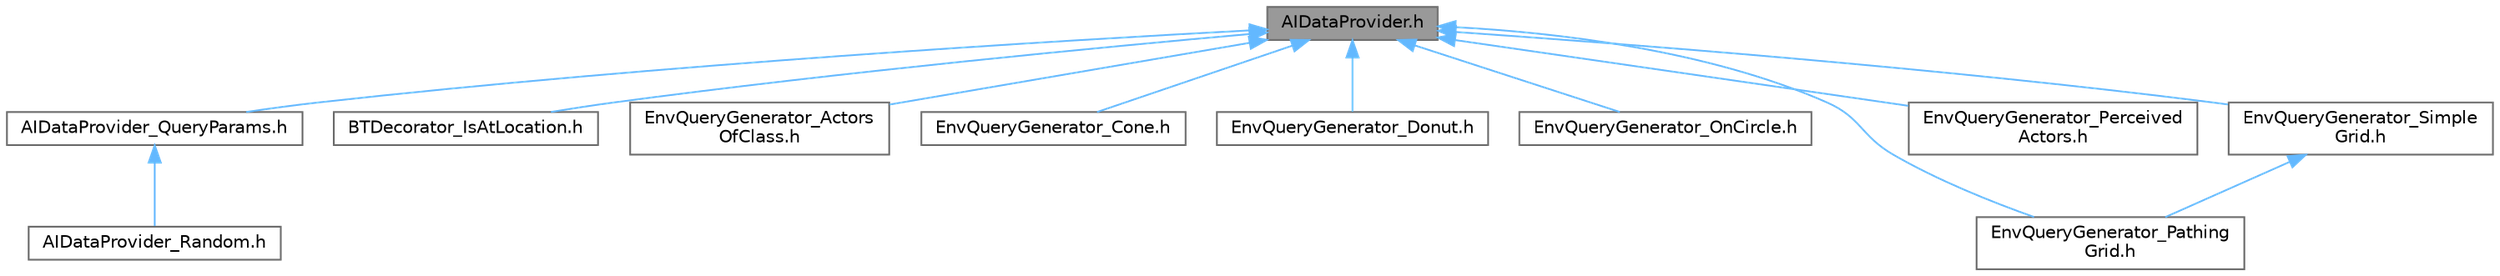 digraph "AIDataProvider.h"
{
 // INTERACTIVE_SVG=YES
 // LATEX_PDF_SIZE
  bgcolor="transparent";
  edge [fontname=Helvetica,fontsize=10,labelfontname=Helvetica,labelfontsize=10];
  node [fontname=Helvetica,fontsize=10,shape=box,height=0.2,width=0.4];
  Node1 [id="Node000001",label="AIDataProvider.h",height=0.2,width=0.4,color="gray40", fillcolor="grey60", style="filled", fontcolor="black",tooltip=" "];
  Node1 -> Node2 [id="edge1_Node000001_Node000002",dir="back",color="steelblue1",style="solid",tooltip=" "];
  Node2 [id="Node000002",label="AIDataProvider_QueryParams.h",height=0.2,width=0.4,color="grey40", fillcolor="white", style="filled",URL="$d3/dd9/AIDataProvider__QueryParams_8h.html",tooltip=" "];
  Node2 -> Node3 [id="edge2_Node000002_Node000003",dir="back",color="steelblue1",style="solid",tooltip=" "];
  Node3 [id="Node000003",label="AIDataProvider_Random.h",height=0.2,width=0.4,color="grey40", fillcolor="white", style="filled",URL="$de/d05/AIDataProvider__Random_8h.html",tooltip=" "];
  Node1 -> Node4 [id="edge3_Node000001_Node000004",dir="back",color="steelblue1",style="solid",tooltip=" "];
  Node4 [id="Node000004",label="BTDecorator_IsAtLocation.h",height=0.2,width=0.4,color="grey40", fillcolor="white", style="filled",URL="$dd/d6b/BTDecorator__IsAtLocation_8h.html",tooltip=" "];
  Node1 -> Node5 [id="edge4_Node000001_Node000005",dir="back",color="steelblue1",style="solid",tooltip=" "];
  Node5 [id="Node000005",label="EnvQueryGenerator_Actors\lOfClass.h",height=0.2,width=0.4,color="grey40", fillcolor="white", style="filled",URL="$d7/d2e/EnvQueryGenerator__ActorsOfClass_8h.html",tooltip=" "];
  Node1 -> Node6 [id="edge5_Node000001_Node000006",dir="back",color="steelblue1",style="solid",tooltip=" "];
  Node6 [id="Node000006",label="EnvQueryGenerator_Cone.h",height=0.2,width=0.4,color="grey40", fillcolor="white", style="filled",URL="$d5/deb/EnvQueryGenerator__Cone_8h.html",tooltip=" "];
  Node1 -> Node7 [id="edge6_Node000001_Node000007",dir="back",color="steelblue1",style="solid",tooltip=" "];
  Node7 [id="Node000007",label="EnvQueryGenerator_Donut.h",height=0.2,width=0.4,color="grey40", fillcolor="white", style="filled",URL="$d3/d40/EnvQueryGenerator__Donut_8h.html",tooltip=" "];
  Node1 -> Node8 [id="edge7_Node000001_Node000008",dir="back",color="steelblue1",style="solid",tooltip=" "];
  Node8 [id="Node000008",label="EnvQueryGenerator_OnCircle.h",height=0.2,width=0.4,color="grey40", fillcolor="white", style="filled",URL="$d5/de9/EnvQueryGenerator__OnCircle_8h.html",tooltip=" "];
  Node1 -> Node9 [id="edge8_Node000001_Node000009",dir="back",color="steelblue1",style="solid",tooltip=" "];
  Node9 [id="Node000009",label="EnvQueryGenerator_Pathing\lGrid.h",height=0.2,width=0.4,color="grey40", fillcolor="white", style="filled",URL="$d5/dd8/EnvQueryGenerator__PathingGrid_8h.html",tooltip=" "];
  Node1 -> Node10 [id="edge9_Node000001_Node000010",dir="back",color="steelblue1",style="solid",tooltip=" "];
  Node10 [id="Node000010",label="EnvQueryGenerator_Perceived\lActors.h",height=0.2,width=0.4,color="grey40", fillcolor="white", style="filled",URL="$db/d42/EnvQueryGenerator__PerceivedActors_8h.html",tooltip=" "];
  Node1 -> Node11 [id="edge10_Node000001_Node000011",dir="back",color="steelblue1",style="solid",tooltip=" "];
  Node11 [id="Node000011",label="EnvQueryGenerator_Simple\lGrid.h",height=0.2,width=0.4,color="grey40", fillcolor="white", style="filled",URL="$d9/d65/EnvQueryGenerator__SimpleGrid_8h.html",tooltip=" "];
  Node11 -> Node9 [id="edge11_Node000011_Node000009",dir="back",color="steelblue1",style="solid",tooltip=" "];
}
